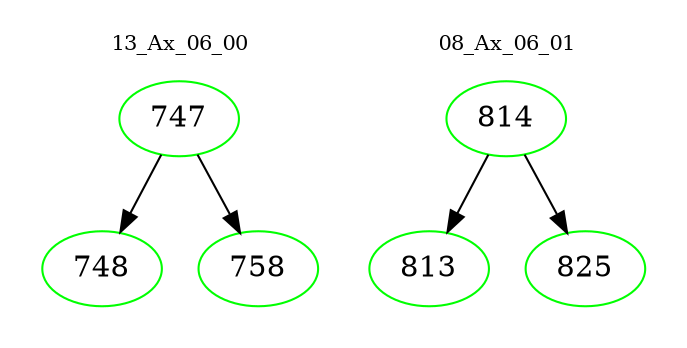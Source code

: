 digraph{
subgraph cluster_0 {
color = white
label = "13_Ax_06_00";
fontsize=10;
T0_747 [label="747", color="green"]
T0_747 -> T0_748 [color="black"]
T0_748 [label="748", color="green"]
T0_747 -> T0_758 [color="black"]
T0_758 [label="758", color="green"]
}
subgraph cluster_1 {
color = white
label = "08_Ax_06_01";
fontsize=10;
T1_814 [label="814", color="green"]
T1_814 -> T1_813 [color="black"]
T1_813 [label="813", color="green"]
T1_814 -> T1_825 [color="black"]
T1_825 [label="825", color="green"]
}
}
